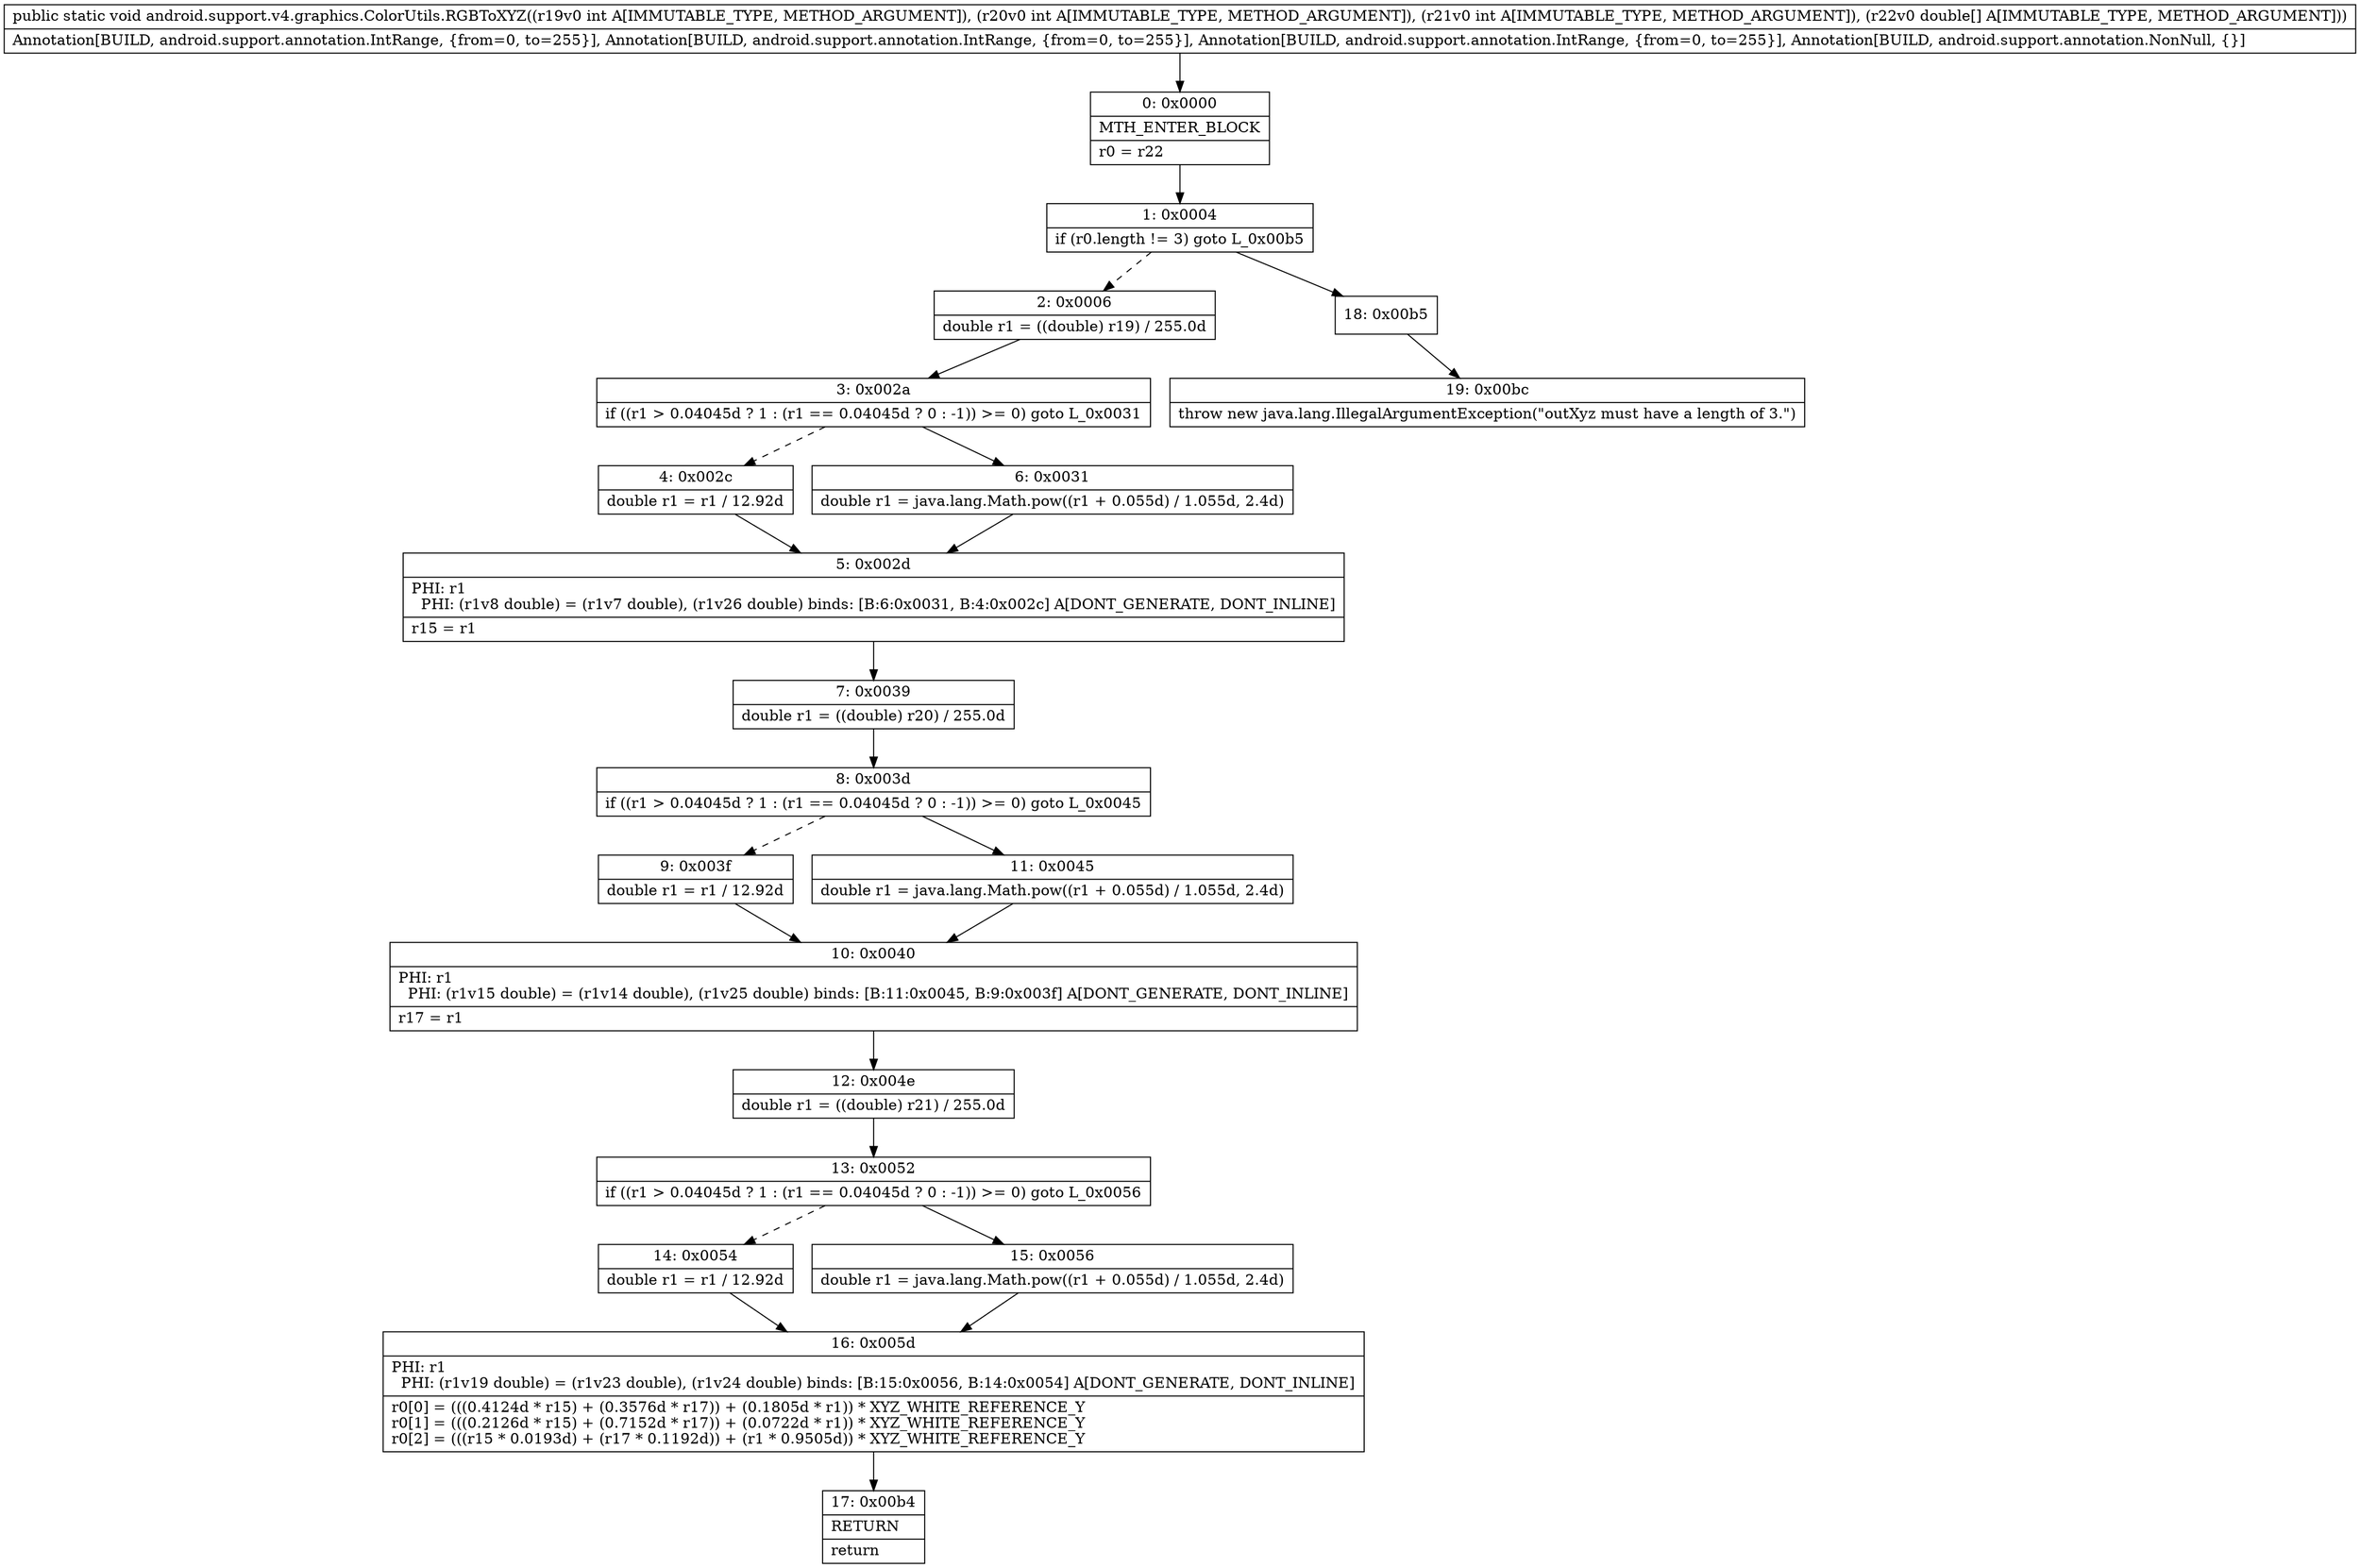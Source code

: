digraph "CFG forandroid.support.v4.graphics.ColorUtils.RGBToXYZ(III[D)V" {
Node_0 [shape=record,label="{0\:\ 0x0000|MTH_ENTER_BLOCK\l|r0 = r22\l}"];
Node_1 [shape=record,label="{1\:\ 0x0004|if (r0.length != 3) goto L_0x00b5\l}"];
Node_2 [shape=record,label="{2\:\ 0x0006|double r1 = ((double) r19) \/ 255.0d\l}"];
Node_3 [shape=record,label="{3\:\ 0x002a|if ((r1 \> 0.04045d ? 1 : (r1 == 0.04045d ? 0 : \-1)) \>= 0) goto L_0x0031\l}"];
Node_4 [shape=record,label="{4\:\ 0x002c|double r1 = r1 \/ 12.92d\l}"];
Node_5 [shape=record,label="{5\:\ 0x002d|PHI: r1 \l  PHI: (r1v8 double) = (r1v7 double), (r1v26 double) binds: [B:6:0x0031, B:4:0x002c] A[DONT_GENERATE, DONT_INLINE]\l|r15 = r1\l}"];
Node_6 [shape=record,label="{6\:\ 0x0031|double r1 = java.lang.Math.pow((r1 + 0.055d) \/ 1.055d, 2.4d)\l}"];
Node_7 [shape=record,label="{7\:\ 0x0039|double r1 = ((double) r20) \/ 255.0d\l}"];
Node_8 [shape=record,label="{8\:\ 0x003d|if ((r1 \> 0.04045d ? 1 : (r1 == 0.04045d ? 0 : \-1)) \>= 0) goto L_0x0045\l}"];
Node_9 [shape=record,label="{9\:\ 0x003f|double r1 = r1 \/ 12.92d\l}"];
Node_10 [shape=record,label="{10\:\ 0x0040|PHI: r1 \l  PHI: (r1v15 double) = (r1v14 double), (r1v25 double) binds: [B:11:0x0045, B:9:0x003f] A[DONT_GENERATE, DONT_INLINE]\l|r17 = r1\l}"];
Node_11 [shape=record,label="{11\:\ 0x0045|double r1 = java.lang.Math.pow((r1 + 0.055d) \/ 1.055d, 2.4d)\l}"];
Node_12 [shape=record,label="{12\:\ 0x004e|double r1 = ((double) r21) \/ 255.0d\l}"];
Node_13 [shape=record,label="{13\:\ 0x0052|if ((r1 \> 0.04045d ? 1 : (r1 == 0.04045d ? 0 : \-1)) \>= 0) goto L_0x0056\l}"];
Node_14 [shape=record,label="{14\:\ 0x0054|double r1 = r1 \/ 12.92d\l}"];
Node_15 [shape=record,label="{15\:\ 0x0056|double r1 = java.lang.Math.pow((r1 + 0.055d) \/ 1.055d, 2.4d)\l}"];
Node_16 [shape=record,label="{16\:\ 0x005d|PHI: r1 \l  PHI: (r1v19 double) = (r1v23 double), (r1v24 double) binds: [B:15:0x0056, B:14:0x0054] A[DONT_GENERATE, DONT_INLINE]\l|r0[0] = (((0.4124d * r15) + (0.3576d * r17)) + (0.1805d * r1)) * XYZ_WHITE_REFERENCE_Y\lr0[1] = (((0.2126d * r15) + (0.7152d * r17)) + (0.0722d * r1)) * XYZ_WHITE_REFERENCE_Y\lr0[2] = (((r15 * 0.0193d) + (r17 * 0.1192d)) + (r1 * 0.9505d)) * XYZ_WHITE_REFERENCE_Y\l}"];
Node_17 [shape=record,label="{17\:\ 0x00b4|RETURN\l|return\l}"];
Node_18 [shape=record,label="{18\:\ 0x00b5}"];
Node_19 [shape=record,label="{19\:\ 0x00bc|throw new java.lang.IllegalArgumentException(\"outXyz must have a length of 3.\")\l}"];
MethodNode[shape=record,label="{public static void android.support.v4.graphics.ColorUtils.RGBToXYZ((r19v0 int A[IMMUTABLE_TYPE, METHOD_ARGUMENT]), (r20v0 int A[IMMUTABLE_TYPE, METHOD_ARGUMENT]), (r21v0 int A[IMMUTABLE_TYPE, METHOD_ARGUMENT]), (r22v0 double[] A[IMMUTABLE_TYPE, METHOD_ARGUMENT]))  | Annotation[BUILD, android.support.annotation.IntRange, \{from=0, to=255\}], Annotation[BUILD, android.support.annotation.IntRange, \{from=0, to=255\}], Annotation[BUILD, android.support.annotation.IntRange, \{from=0, to=255\}], Annotation[BUILD, android.support.annotation.NonNull, \{\}]\l}"];
MethodNode -> Node_0;
Node_0 -> Node_1;
Node_1 -> Node_2[style=dashed];
Node_1 -> Node_18;
Node_2 -> Node_3;
Node_3 -> Node_4[style=dashed];
Node_3 -> Node_6;
Node_4 -> Node_5;
Node_5 -> Node_7;
Node_6 -> Node_5;
Node_7 -> Node_8;
Node_8 -> Node_9[style=dashed];
Node_8 -> Node_11;
Node_9 -> Node_10;
Node_10 -> Node_12;
Node_11 -> Node_10;
Node_12 -> Node_13;
Node_13 -> Node_14[style=dashed];
Node_13 -> Node_15;
Node_14 -> Node_16;
Node_15 -> Node_16;
Node_16 -> Node_17;
Node_18 -> Node_19;
}

